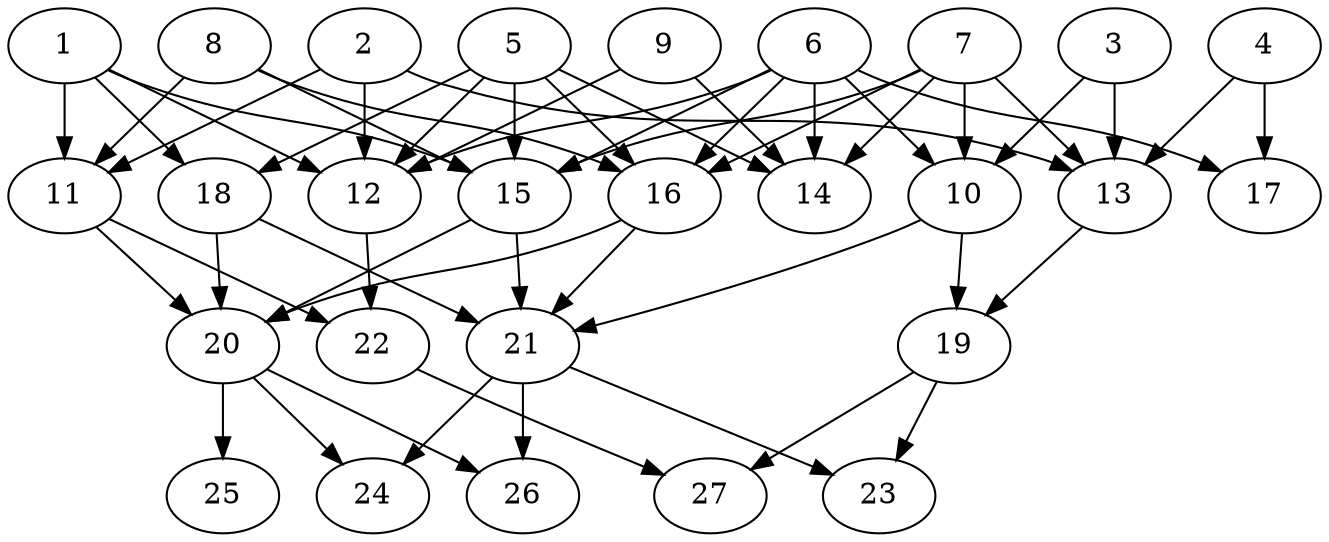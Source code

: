 // DAG (tier=2-normal, mode=compute, n=27, ccr=0.396, fat=0.608, density=0.526, regular=0.576, jump=0.103, mindata=524288, maxdata=8388608)
// DAG automatically generated by daggen at Sun Aug 24 16:33:33 2025
// /home/ermia/Project/Environments/daggen/bin/daggen --dot --ccr 0.396 --fat 0.608 --regular 0.576 --density 0.526 --jump 0.103 --mindata 524288 --maxdata 8388608 -n 27 
digraph G {
  1 [size="206871002941279744", alpha="0.00", expect_size="103435501470639872"]
  1 -> 11 [size ="156986725367808"]
  1 -> 12 [size ="156986725367808"]
  1 -> 15 [size ="156986725367808"]
  1 -> 18 [size ="156986725367808"]
  2 [size="375282153262852079616", alpha="0.17", expect_size="187641076631426039808"]
  2 -> 11 [size ="416225414873088"]
  2 -> 12 [size ="416225414873088"]
  2 -> 13 [size ="416225414873088"]
  3 [size="1096064447146217", alpha="0.17", expect_size="548032223573108"]
  3 -> 10 [size ="27209297297408"]
  3 -> 13 [size ="27209297297408"]
  4 [size="3439211390223572", alpha="0.10", expect_size="1719605695111786"]
  4 -> 13 [size ="353329007820800"]
  4 -> 17 [size ="353329007820800"]
  5 [size="3571544771853610", alpha="0.10", expect_size="1785772385926805"]
  5 -> 12 [size ="72261356748800"]
  5 -> 14 [size ="72261356748800"]
  5 -> 15 [size ="72261356748800"]
  5 -> 16 [size ="72261356748800"]
  5 -> 18 [size ="72261356748800"]
  6 [size="13159805136354490", alpha="0.11", expect_size="6579902568177245"]
  6 -> 10 [size ="372976167944192"]
  6 -> 12 [size ="372976167944192"]
  6 -> 14 [size ="372976167944192"]
  6 -> 15 [size ="372976167944192"]
  6 -> 16 [size ="372976167944192"]
  6 -> 17 [size ="372976167944192"]
  7 [size="12112621467602886", alpha="0.15", expect_size="6056310733801443"]
  7 -> 10 [size ="390517628076032"]
  7 -> 13 [size ="390517628076032"]
  7 -> 14 [size ="390517628076032"]
  7 -> 15 [size ="390517628076032"]
  7 -> 16 [size ="390517628076032"]
  8 [size="36216855803077853184", alpha="0.17", expect_size="18108427901538926592"]
  8 -> 11 [size ="87571707199488"]
  8 -> 15 [size ="87571707199488"]
  8 -> 16 [size ="87571707199488"]
  9 [size="1013694037632221184", alpha="0.18", expect_size="506847018816110592"]
  9 -> 12 [size ="8072869183488"]
  9 -> 14 [size ="8072869183488"]
  10 [size="114468354439753424", alpha="0.09", expect_size="57234177219876712"]
  10 -> 19 [size ="61697742077952"]
  10 -> 21 [size ="61697742077952"]
  11 [size="46314239700466376", alpha="0.20", expect_size="23157119850233188"]
  11 -> 20 [size ="37170131763200"]
  11 -> 22 [size ="37170131763200"]
  12 [size="54963542699622268928", alpha="0.15", expect_size="27481771349811134464"]
  12 -> 22 [size ="115648445284352"]
  13 [size="16790470333665900", alpha="0.15", expect_size="8395235166832950"]
  13 -> 19 [size ="502022084231168"]
  14 [size="7365597405674745", alpha="0.15", expect_size="3682798702837372"]
  15 [size="103088875064195547136", alpha="0.18", expect_size="51544437532097773568"]
  15 -> 20 [size ="175885965590528"]
  15 -> 21 [size ="175885965590528"]
  16 [size="3096152933622136", alpha="0.11", expect_size="1548076466811068"]
  16 -> 20 [size ="162477279019008"]
  16 -> 21 [size ="162477279019008"]
  17 [size="741748479881117696", alpha="0.07", expect_size="370874239940558848"]
  18 [size="39764022628121168", alpha="0.09", expect_size="19882011314060584"]
  18 -> 20 [size ="41193568206848"]
  18 -> 21 [size ="41193568206848"]
  19 [size="3501026542552960", alpha="0.01", expect_size="1750513271276480"]
  19 -> 23 [size ="254956380618752"]
  19 -> 27 [size ="254956380618752"]
  20 [size="172730722520991296", alpha="0.05", expect_size="86365361260495648"]
  20 -> 24 [size ="67706812366848"]
  20 -> 25 [size ="67706812366848"]
  20 -> 26 [size ="67706812366848"]
  21 [size="823220242833949", alpha="0.06", expect_size="411610121416974"]
  21 -> 23 [size ="95325129801728"]
  21 -> 24 [size ="95325129801728"]
  21 -> 26 [size ="95325129801728"]
  22 [size="19207419237030676", alpha="0.13", expect_size="9603709618515338"]
  22 -> 27 [size ="19126865100800"]
  23 [size="32792983541640124", alpha="0.13", expect_size="16396491770820062"]
  24 [size="329346122540453462016", alpha="0.17", expect_size="164673061270226731008"]
  25 [size="20005960347472548", alpha="0.02", expect_size="10002980173736274"]
  26 [size="32103526753534088", alpha="0.12", expect_size="16051763376767044"]
  27 [size="28414598354632824", alpha="0.08", expect_size="14207299177316412"]
}